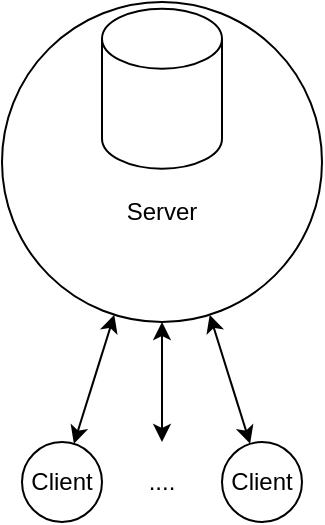 <mxfile version="26.1.3">
  <diagram name="Page-1" id="ZSVnLYaPisJ-L3LaeQyS">
    <mxGraphModel dx="794" dy="452" grid="1" gridSize="10" guides="1" tooltips="1" connect="1" arrows="1" fold="1" page="1" pageScale="1" pageWidth="827" pageHeight="1169" math="0" shadow="0">
      <root>
        <mxCell id="0" />
        <mxCell id="1" parent="0" />
        <mxCell id="7P4M7pMutVrMYfom8Spt-1" value="" style="ellipse;whiteSpace=wrap;html=1;aspect=fixed;" vertex="1" parent="1">
          <mxGeometry x="280" y="100" width="160" height="160" as="geometry" />
        </mxCell>
        <mxCell id="7P4M7pMutVrMYfom8Spt-2" value="" style="shape=cylinder3;whiteSpace=wrap;html=1;boundedLbl=1;backgroundOutline=1;size=15;" vertex="1" parent="1">
          <mxGeometry x="330" y="103.33" width="60" height="79.99" as="geometry" />
        </mxCell>
        <mxCell id="7P4M7pMutVrMYfom8Spt-3" value="" style="ellipse;whiteSpace=wrap;html=1;aspect=fixed;" vertex="1" parent="1">
          <mxGeometry x="290" y="320" width="40" height="40" as="geometry" />
        </mxCell>
        <mxCell id="7P4M7pMutVrMYfom8Spt-4" value="Server" style="text;html=1;align=center;verticalAlign=middle;whiteSpace=wrap;rounded=0;" vertex="1" parent="1">
          <mxGeometry x="330" y="190" width="60" height="30" as="geometry" />
        </mxCell>
        <mxCell id="7P4M7pMutVrMYfom8Spt-5" value="" style="endArrow=classic;startArrow=classic;html=1;rounded=0;" edge="1" parent="1" source="7P4M7pMutVrMYfom8Spt-3" target="7P4M7pMutVrMYfom8Spt-1">
          <mxGeometry width="50" height="50" relative="1" as="geometry">
            <mxPoint x="120" y="250" as="sourcePoint" />
            <mxPoint x="170" y="200" as="targetPoint" />
          </mxGeometry>
        </mxCell>
        <mxCell id="7P4M7pMutVrMYfom8Spt-7" value="" style="endArrow=classic;startArrow=classic;html=1;rounded=0;" edge="1" parent="1" target="7P4M7pMutVrMYfom8Spt-1">
          <mxGeometry width="50" height="50" relative="1" as="geometry">
            <mxPoint x="360" y="320" as="sourcePoint" />
            <mxPoint x="362.219" y="216.163" as="targetPoint" />
          </mxGeometry>
        </mxCell>
        <mxCell id="7P4M7pMutVrMYfom8Spt-8" value="" style="ellipse;whiteSpace=wrap;html=1;aspect=fixed;" vertex="1" parent="1">
          <mxGeometry x="390" y="320" width="40" height="40" as="geometry" />
        </mxCell>
        <mxCell id="7P4M7pMutVrMYfom8Spt-9" value="" style="endArrow=classic;startArrow=classic;html=1;rounded=0;" edge="1" parent="1" source="7P4M7pMutVrMYfom8Spt-8" target="7P4M7pMutVrMYfom8Spt-1">
          <mxGeometry width="50" height="50" relative="1" as="geometry">
            <mxPoint x="594" y="378" as="sourcePoint" />
            <mxPoint x="563" y="280" as="targetPoint" />
          </mxGeometry>
        </mxCell>
        <mxCell id="7P4M7pMutVrMYfom8Spt-10" value="Client" style="text;html=1;align=center;verticalAlign=middle;whiteSpace=wrap;rounded=0;" vertex="1" parent="1">
          <mxGeometry x="280" y="325" width="60" height="30" as="geometry" />
        </mxCell>
        <mxCell id="7P4M7pMutVrMYfom8Spt-11" value="Client" style="text;html=1;align=center;verticalAlign=middle;whiteSpace=wrap;rounded=0;" vertex="1" parent="1">
          <mxGeometry x="380" y="325" width="60" height="30" as="geometry" />
        </mxCell>
        <mxCell id="7P4M7pMutVrMYfom8Spt-12" value="...." style="text;html=1;align=center;verticalAlign=middle;whiteSpace=wrap;rounded=0;" vertex="1" parent="1">
          <mxGeometry x="330" y="325" width="60" height="30" as="geometry" />
        </mxCell>
      </root>
    </mxGraphModel>
  </diagram>
</mxfile>
